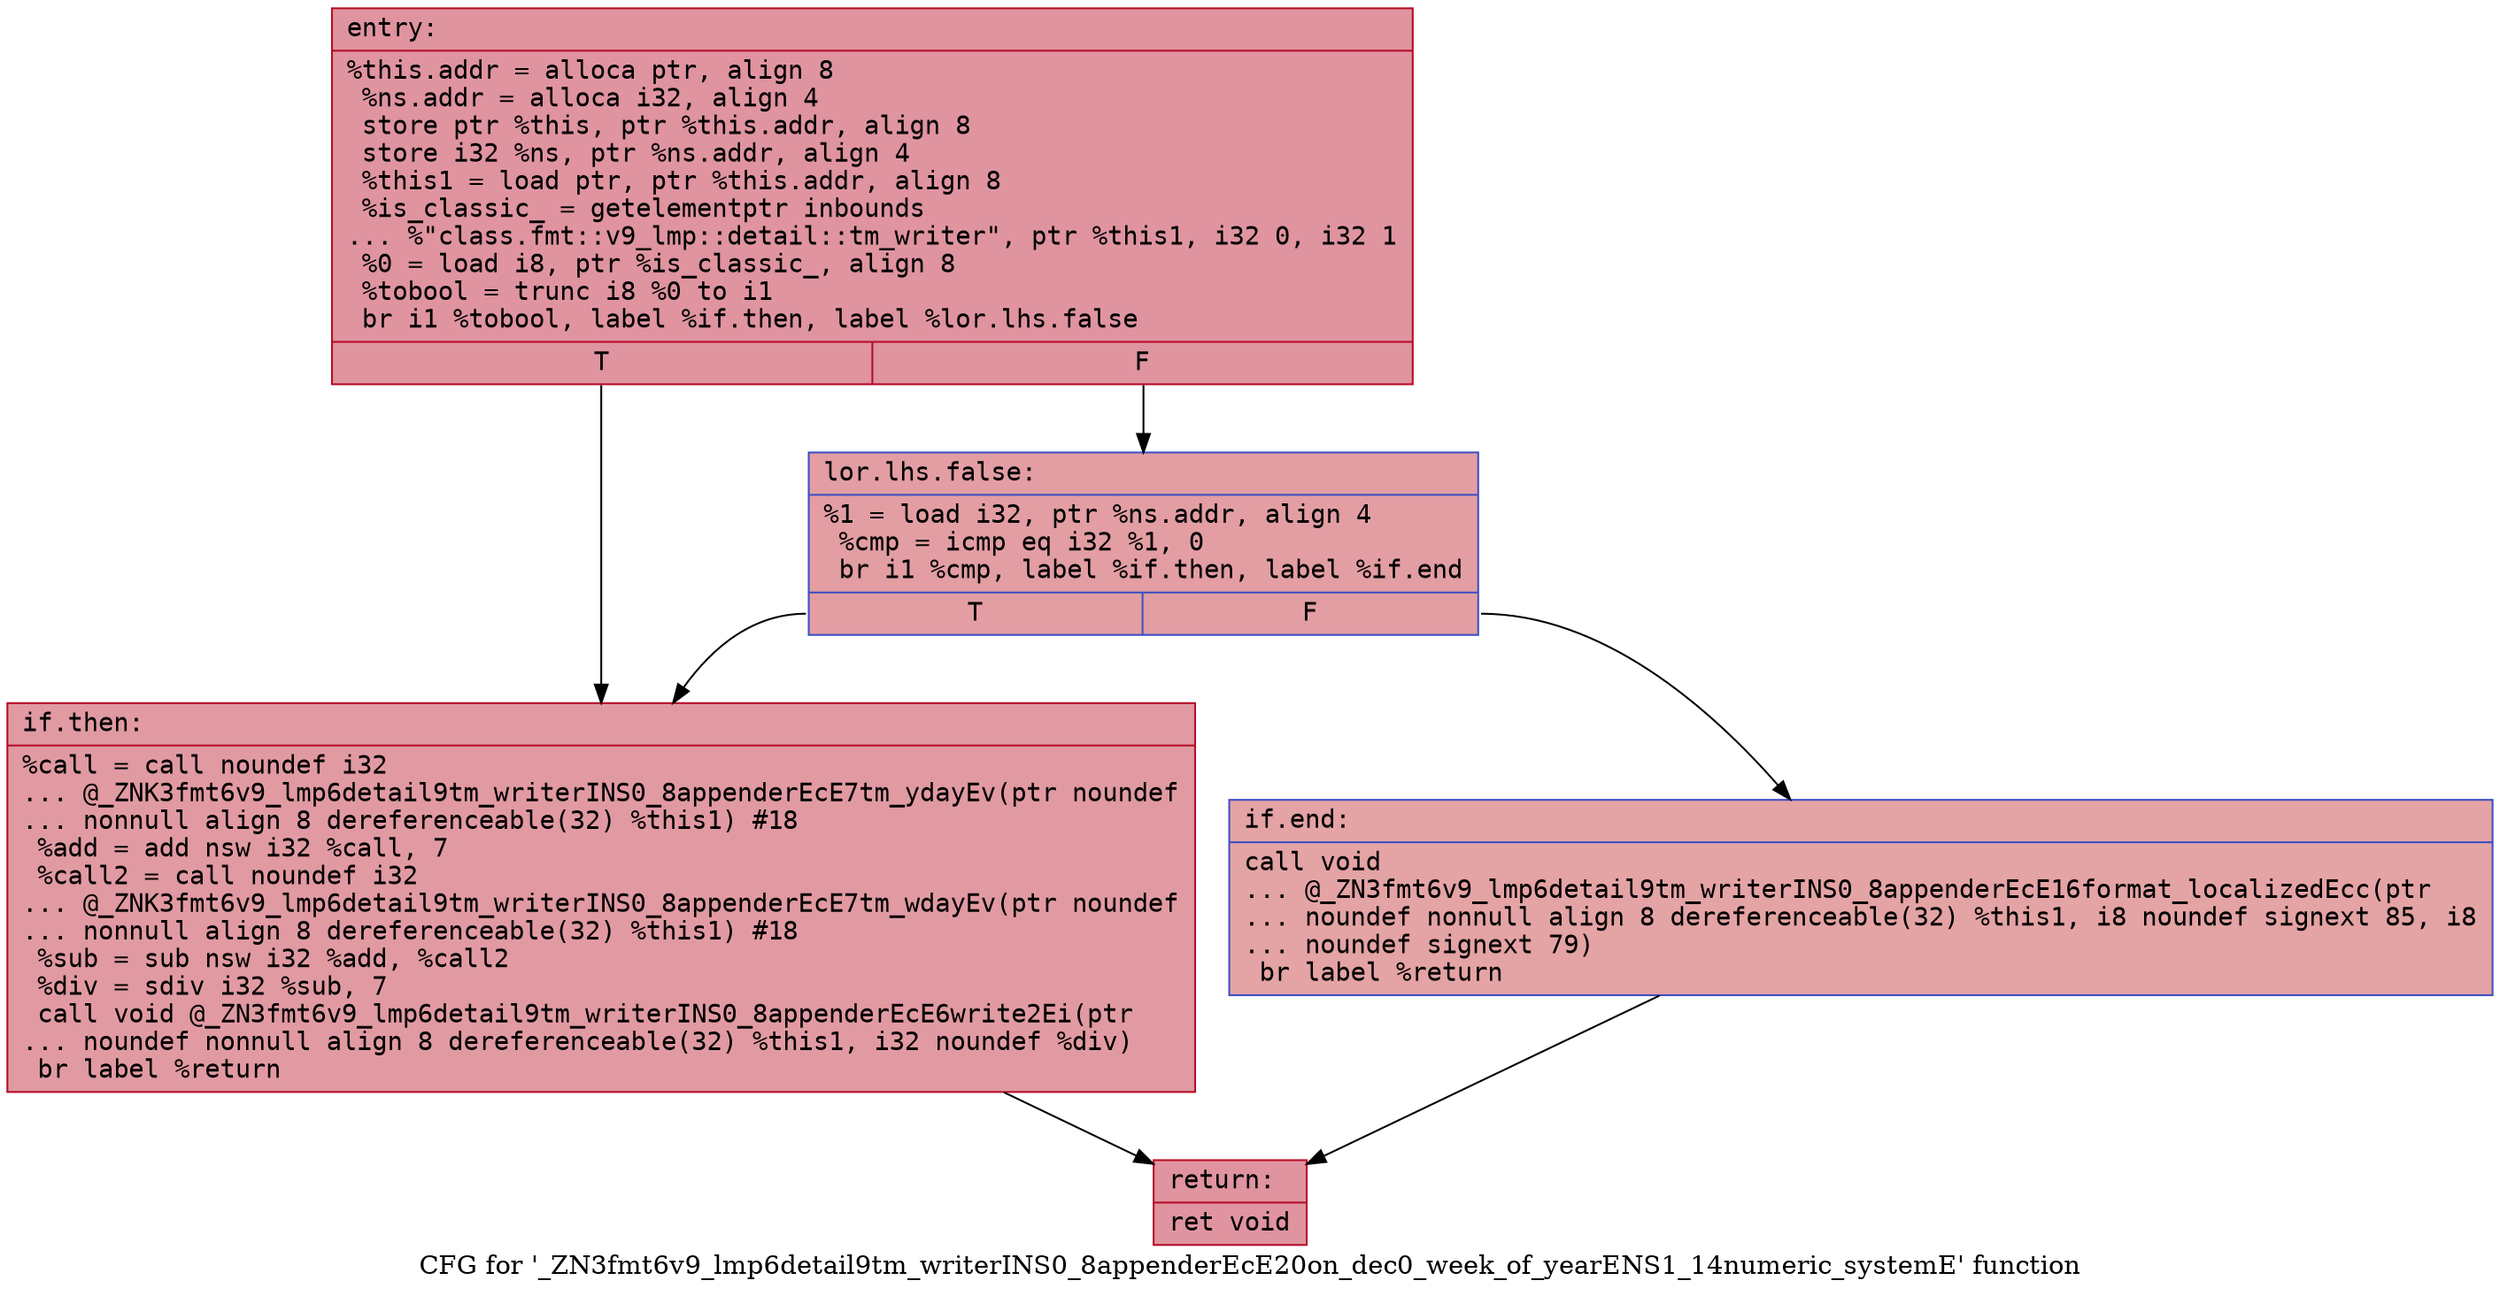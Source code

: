 digraph "CFG for '_ZN3fmt6v9_lmp6detail9tm_writerINS0_8appenderEcE20on_dec0_week_of_yearENS1_14numeric_systemE' function" {
	label="CFG for '_ZN3fmt6v9_lmp6detail9tm_writerINS0_8appenderEcE20on_dec0_week_of_yearENS1_14numeric_systemE' function";

	Node0x558416969660 [shape=record,color="#b70d28ff", style=filled, fillcolor="#b70d2870" fontname="Courier",label="{entry:\l|  %this.addr = alloca ptr, align 8\l  %ns.addr = alloca i32, align 4\l  store ptr %this, ptr %this.addr, align 8\l  store i32 %ns, ptr %ns.addr, align 4\l  %this1 = load ptr, ptr %this.addr, align 8\l  %is_classic_ = getelementptr inbounds\l... %\"class.fmt::v9_lmp::detail::tm_writer\", ptr %this1, i32 0, i32 1\l  %0 = load i8, ptr %is_classic_, align 8\l  %tobool = trunc i8 %0 to i1\l  br i1 %tobool, label %if.then, label %lor.lhs.false\l|{<s0>T|<s1>F}}"];
	Node0x558416969660:s0 -> Node0x558416969ad0[tooltip="entry -> if.then\nProbability 50.00%" ];
	Node0x558416969660:s1 -> Node0x558416969b40[tooltip="entry -> lor.lhs.false\nProbability 50.00%" ];
	Node0x558416969b40 [shape=record,color="#3d50c3ff", style=filled, fillcolor="#be242e70" fontname="Courier",label="{lor.lhs.false:\l|  %1 = load i32, ptr %ns.addr, align 4\l  %cmp = icmp eq i32 %1, 0\l  br i1 %cmp, label %if.then, label %if.end\l|{<s0>T|<s1>F}}"];
	Node0x558416969b40:s0 -> Node0x558416969ad0[tooltip="lor.lhs.false -> if.then\nProbability 37.50%" ];
	Node0x558416969b40:s1 -> Node0x558416969da0[tooltip="lor.lhs.false -> if.end\nProbability 62.50%" ];
	Node0x558416969ad0 [shape=record,color="#b70d28ff", style=filled, fillcolor="#bb1b2c70" fontname="Courier",label="{if.then:\l|  %call = call noundef i32\l... @_ZNK3fmt6v9_lmp6detail9tm_writerINS0_8appenderEcE7tm_ydayEv(ptr noundef\l... nonnull align 8 dereferenceable(32) %this1) #18\l  %add = add nsw i32 %call, 7\l  %call2 = call noundef i32\l... @_ZNK3fmt6v9_lmp6detail9tm_writerINS0_8appenderEcE7tm_wdayEv(ptr noundef\l... nonnull align 8 dereferenceable(32) %this1) #18\l  %sub = sub nsw i32 %add, %call2\l  %div = sdiv i32 %sub, 7\l  call void @_ZN3fmt6v9_lmp6detail9tm_writerINS0_8appenderEcE6write2Ei(ptr\l... noundef nonnull align 8 dereferenceable(32) %this1, i32 noundef %div)\l  br label %return\l}"];
	Node0x558416969ad0 -> Node0x558416969ec0[tooltip="if.then -> return\nProbability 100.00%" ];
	Node0x558416969da0 [shape=record,color="#3d50c3ff", style=filled, fillcolor="#c32e3170" fontname="Courier",label="{if.end:\l|  call void\l... @_ZN3fmt6v9_lmp6detail9tm_writerINS0_8appenderEcE16format_localizedEcc(ptr\l... noundef nonnull align 8 dereferenceable(32) %this1, i8 noundef signext 85, i8\l... noundef signext 79)\l  br label %return\l}"];
	Node0x558416969da0 -> Node0x558416969ec0[tooltip="if.end -> return\nProbability 100.00%" ];
	Node0x558416969ec0 [shape=record,color="#b70d28ff", style=filled, fillcolor="#b70d2870" fontname="Courier",label="{return:\l|  ret void\l}"];
}
